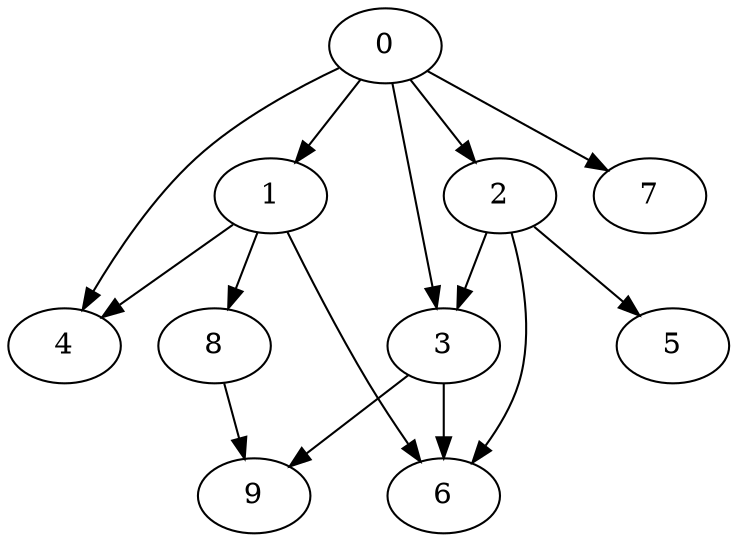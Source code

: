 digraph "Random_Nodes_10_Density_1.40_CCR_1.85_WeightType_Random" {
	0	 [Weight=6];
	1	 [Weight=3];
	0 -> 1	 [Weight=9];
	2	 [Weight=7];
	0 -> 2	 [Weight=3];
	3	 [Weight=2];
	0 -> 3	 [Weight=10];
	4	 [Weight=7];
	0 -> 4	 [Weight=3];
	7	 [Weight=2];
	0 -> 7	 [Weight=3];
	1 -> 4	 [Weight=8];
	6	 [Weight=7];
	1 -> 6	 [Weight=10];
	8	 [Weight=2];
	1 -> 8	 [Weight=6];
	2 -> 3	 [Weight=4];
	5	 [Weight=4];
	2 -> 5	 [Weight=2];
	2 -> 6	 [Weight=7];
	3 -> 6	 [Weight=8];
	9	 [Weight=7];
	3 -> 9	 [Weight=8];
	8 -> 9	 [Weight=6];
}
